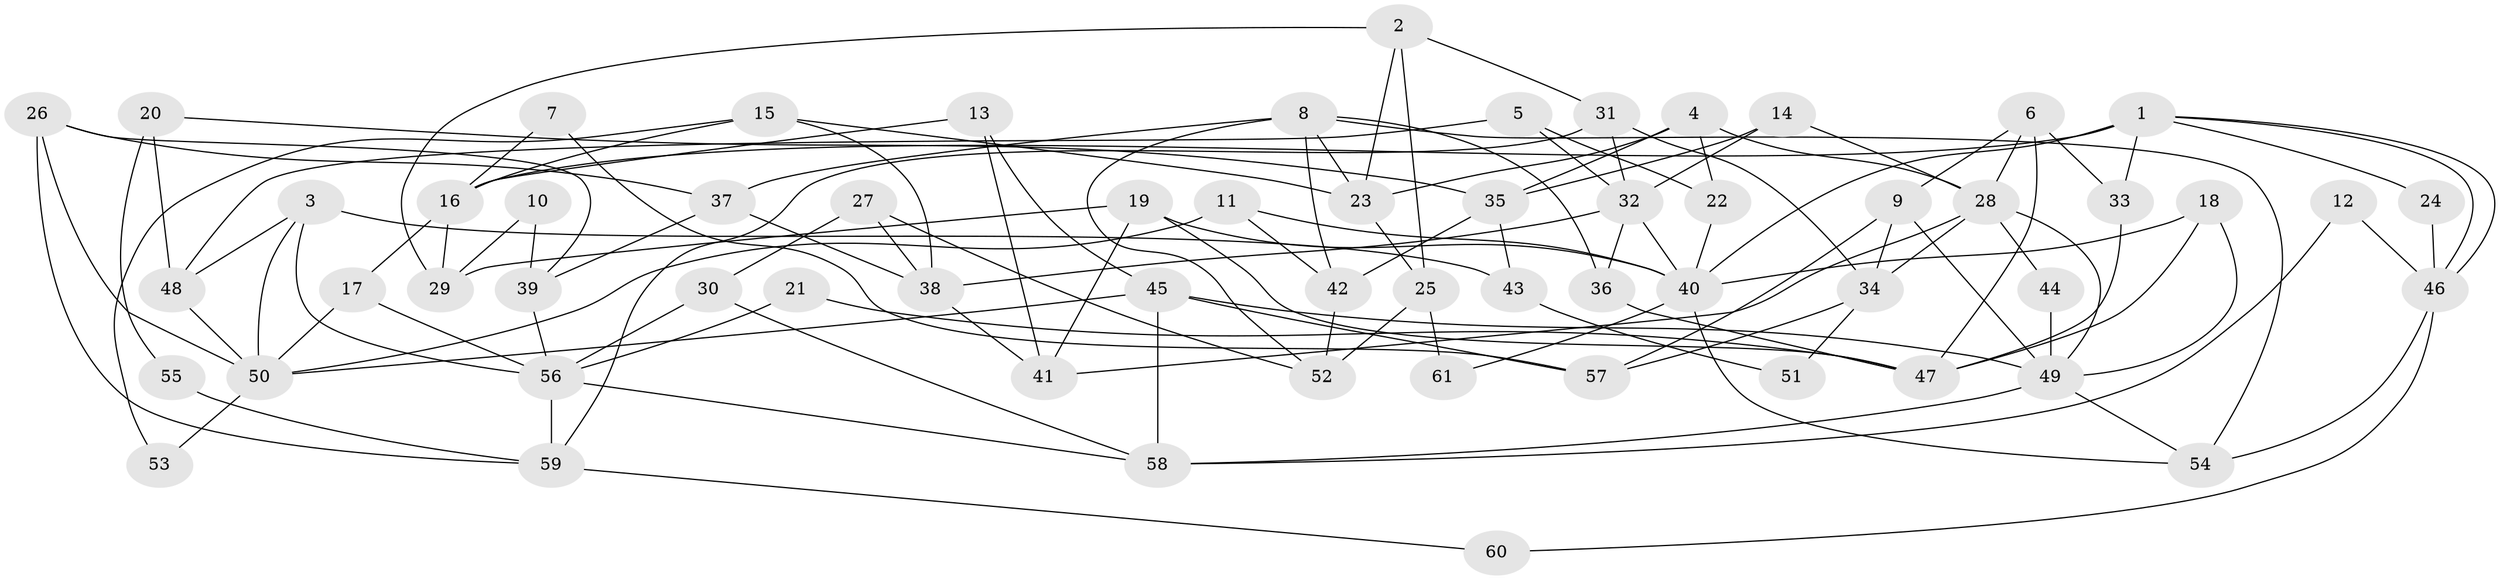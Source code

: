 // coarse degree distribution, {4: 0.0967741935483871, 8: 0.06451612903225806, 6: 0.0967741935483871, 3: 0.2903225806451613, 5: 0.12903225806451613, 10: 0.06451612903225806, 2: 0.0967741935483871, 7: 0.12903225806451613, 9: 0.03225806451612903}
// Generated by graph-tools (version 1.1) at 2025/37/03/04/25 23:37:05]
// undirected, 61 vertices, 122 edges
graph export_dot {
  node [color=gray90,style=filled];
  1;
  2;
  3;
  4;
  5;
  6;
  7;
  8;
  9;
  10;
  11;
  12;
  13;
  14;
  15;
  16;
  17;
  18;
  19;
  20;
  21;
  22;
  23;
  24;
  25;
  26;
  27;
  28;
  29;
  30;
  31;
  32;
  33;
  34;
  35;
  36;
  37;
  38;
  39;
  40;
  41;
  42;
  43;
  44;
  45;
  46;
  47;
  48;
  49;
  50;
  51;
  52;
  53;
  54;
  55;
  56;
  57;
  58;
  59;
  60;
  61;
  1 -- 33;
  1 -- 46;
  1 -- 46;
  1 -- 16;
  1 -- 24;
  1 -- 40;
  2 -- 29;
  2 -- 31;
  2 -- 23;
  2 -- 25;
  3 -- 48;
  3 -- 50;
  3 -- 43;
  3 -- 56;
  4 -- 23;
  4 -- 28;
  4 -- 22;
  4 -- 35;
  5 -- 32;
  5 -- 22;
  5 -- 48;
  6 -- 28;
  6 -- 47;
  6 -- 9;
  6 -- 33;
  7 -- 57;
  7 -- 16;
  8 -- 36;
  8 -- 52;
  8 -- 23;
  8 -- 37;
  8 -- 42;
  8 -- 54;
  9 -- 49;
  9 -- 34;
  9 -- 57;
  10 -- 29;
  10 -- 39;
  11 -- 50;
  11 -- 40;
  11 -- 42;
  12 -- 46;
  12 -- 58;
  13 -- 16;
  13 -- 45;
  13 -- 41;
  14 -- 32;
  14 -- 35;
  14 -- 28;
  15 -- 38;
  15 -- 23;
  15 -- 16;
  15 -- 53;
  16 -- 17;
  16 -- 29;
  17 -- 56;
  17 -- 50;
  18 -- 40;
  18 -- 49;
  18 -- 47;
  19 -- 41;
  19 -- 40;
  19 -- 29;
  19 -- 47;
  20 -- 48;
  20 -- 35;
  20 -- 55;
  21 -- 47;
  21 -- 56;
  22 -- 40;
  23 -- 25;
  24 -- 46;
  25 -- 52;
  25 -- 61;
  26 -- 37;
  26 -- 50;
  26 -- 39;
  26 -- 59;
  27 -- 38;
  27 -- 52;
  27 -- 30;
  28 -- 34;
  28 -- 41;
  28 -- 44;
  28 -- 49;
  30 -- 58;
  30 -- 56;
  31 -- 32;
  31 -- 59;
  31 -- 34;
  32 -- 40;
  32 -- 38;
  32 -- 36;
  33 -- 47;
  34 -- 51;
  34 -- 57;
  35 -- 42;
  35 -- 43;
  36 -- 47;
  37 -- 39;
  37 -- 38;
  38 -- 41;
  39 -- 56;
  40 -- 54;
  40 -- 61;
  42 -- 52;
  43 -- 51;
  44 -- 49;
  45 -- 57;
  45 -- 49;
  45 -- 50;
  45 -- 58;
  46 -- 54;
  46 -- 60;
  48 -- 50;
  49 -- 58;
  49 -- 54;
  50 -- 53;
  55 -- 59;
  56 -- 58;
  56 -- 59;
  59 -- 60;
}
